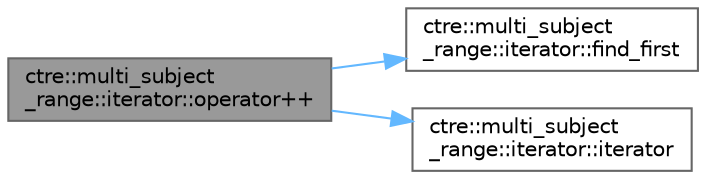 digraph "ctre::multi_subject_range::iterator::operator++"
{
 // LATEX_PDF_SIZE
  bgcolor="transparent";
  edge [fontname=Helvetica,fontsize=10,labelfontname=Helvetica,labelfontsize=10];
  node [fontname=Helvetica,fontsize=10,shape=box,height=0.2,width=0.4];
  rankdir="LR";
  Node1 [id="Node000001",label="ctre::multi_subject\l_range::iterator::operator++",height=0.2,width=0.4,color="gray40", fillcolor="grey60", style="filled", fontcolor="black",tooltip=" "];
  Node1 -> Node2 [id="edge1_Node000001_Node000002",color="steelblue1",style="solid",tooltip=" "];
  Node2 [id="Node000002",label="ctre::multi_subject\l_range::iterator::find_first",height=0.2,width=0.4,color="grey40", fillcolor="white", style="filled",URL="$structctre_1_1multi__subject__range_1_1iterator.html#a63cd79269a07465feeb42947ed985029",tooltip=" "];
  Node1 -> Node3 [id="edge2_Node000001_Node000003",color="steelblue1",style="solid",tooltip=" "];
  Node3 [id="Node000003",label="ctre::multi_subject\l_range::iterator::iterator",height=0.2,width=0.4,color="grey40", fillcolor="white", style="filled",URL="$structctre_1_1multi__subject__range_1_1iterator.html#a35019d9caf0e406e43994acc49c44564",tooltip=" "];
}
